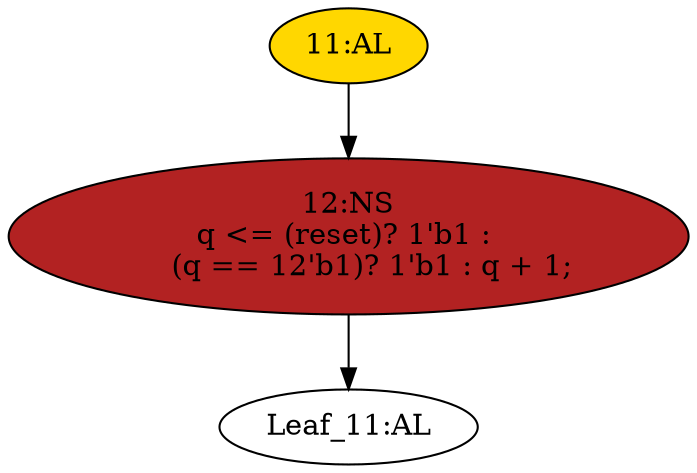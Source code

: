 strict digraph "" {
	node [label="\N"];
	"12:NS"	[ast="<pyverilog.vparser.ast.NonblockingSubstitution object at 0x7f1da966f590>",
		fillcolor=firebrick,
		label="12:NS
q <= (reset)? 1'b1 : 
     (q == 12'b1)? 1'b1 : q + 1;",
		statements="[<pyverilog.vparser.ast.NonblockingSubstitution object at 0x7f1da966f590>]",
		style=filled,
		typ=NonblockingSubstitution];
	"Leaf_11:AL"	[def_var="['q']",
		label="Leaf_11:AL"];
	"12:NS" -> "Leaf_11:AL"	[cond="[]",
		lineno=None];
	"11:AL"	[ast="<pyverilog.vparser.ast.Always object at 0x7f1da966fa90>",
		clk_sens=True,
		fillcolor=gold,
		label="11:AL",
		sens="['clk']",
		statements="[]",
		style=filled,
		typ=Always,
		use_var="['reset', 'q']"];
	"11:AL" -> "12:NS"	[cond="[]",
		lineno=None];
}
